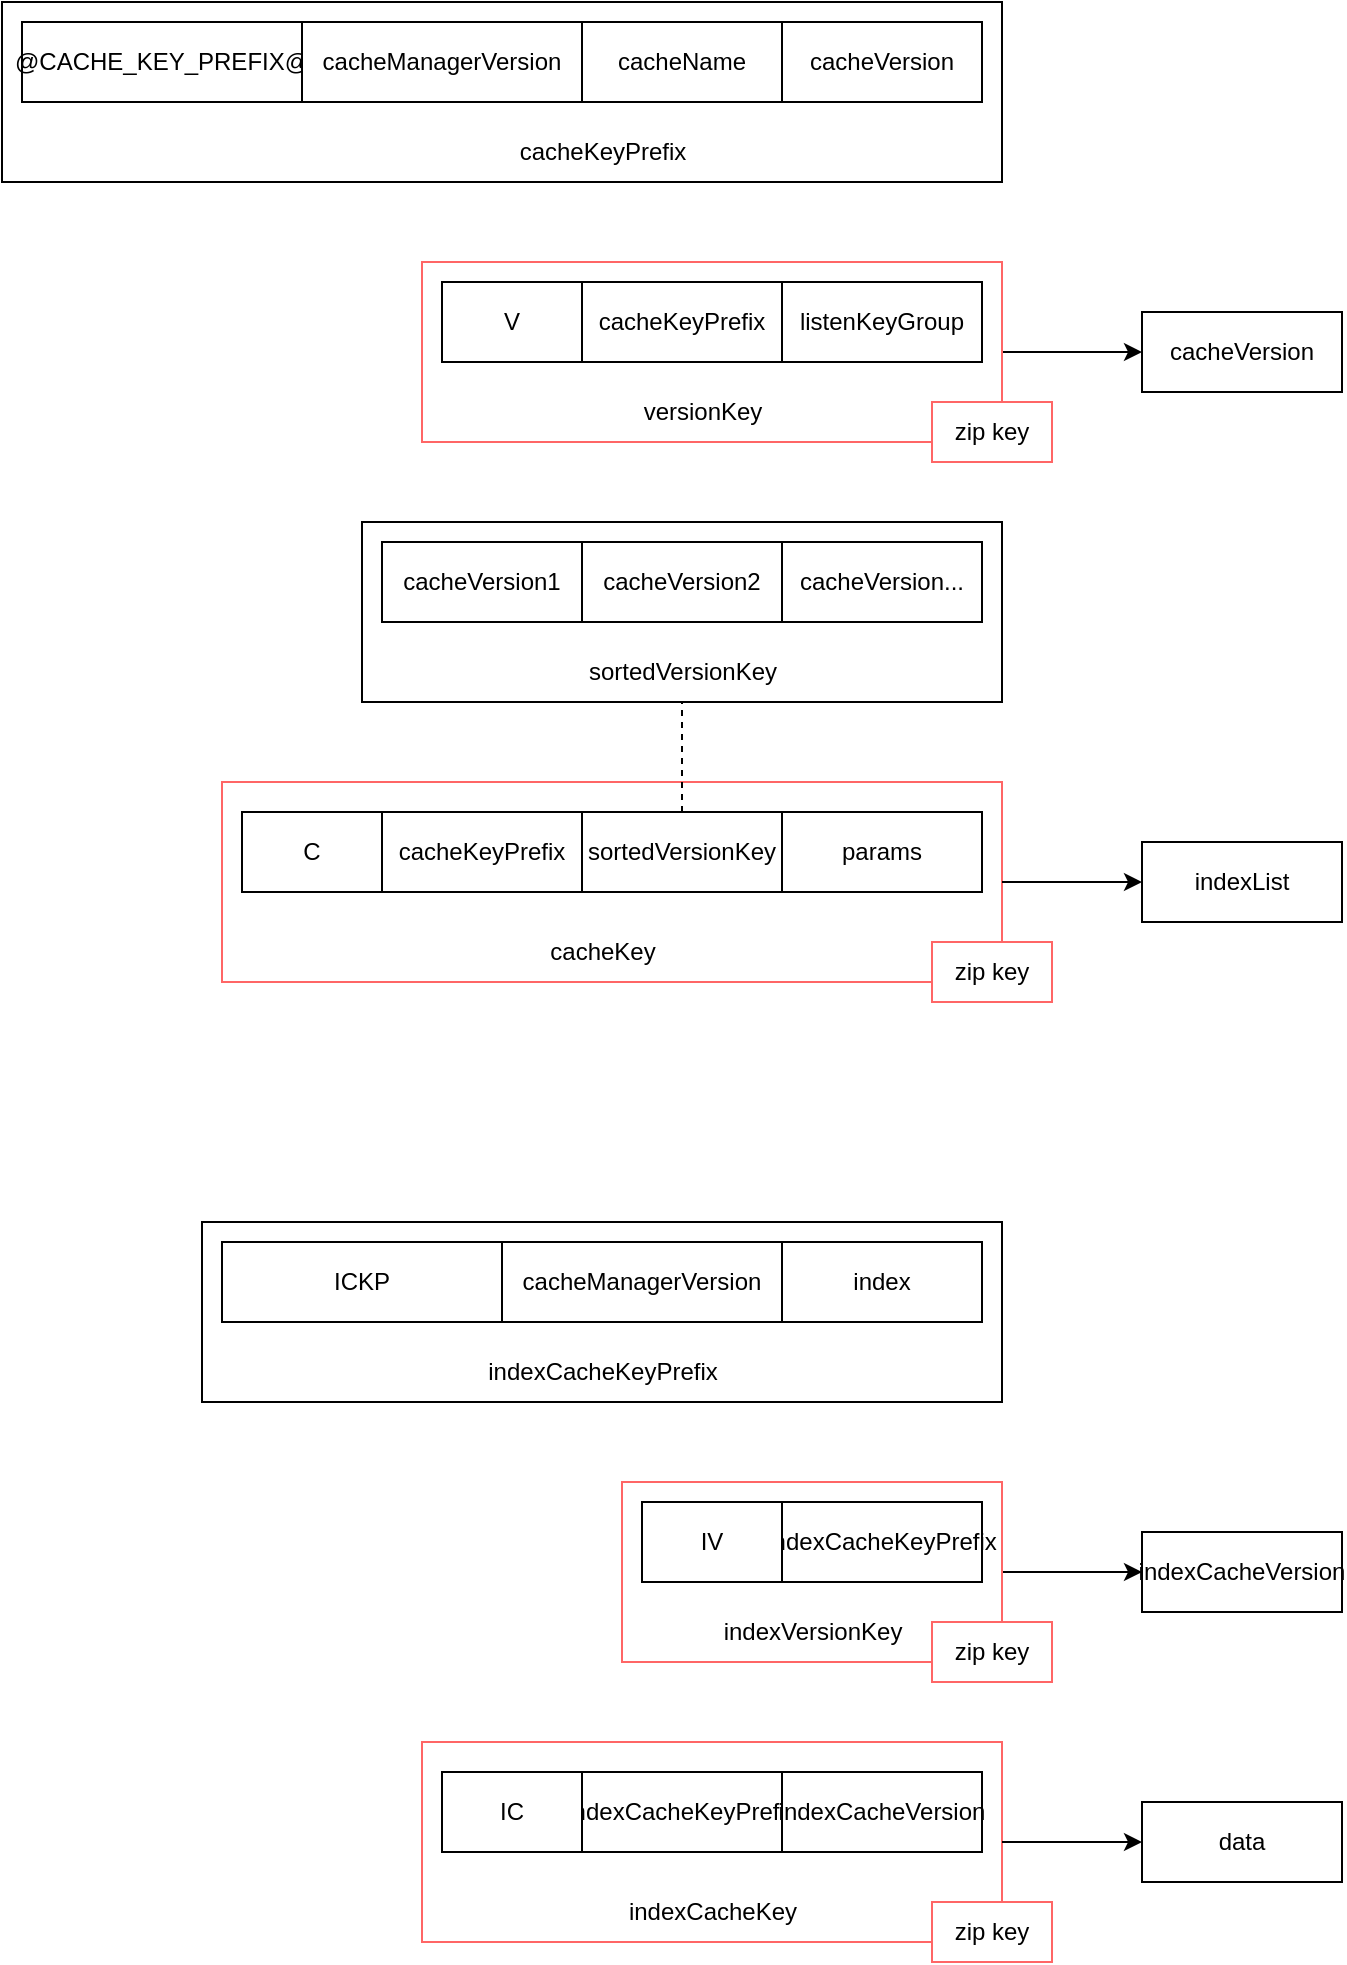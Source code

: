 <mxfile version="22.0.2" type="device">
  <diagram name="第 1 页" id="jEWoJytx6Yn7hMZs3sR2">
    <mxGraphModel dx="1195" dy="738" grid="1" gridSize="10" guides="1" tooltips="1" connect="1" arrows="1" fold="1" page="1" pageScale="1" pageWidth="827" pageHeight="1169" math="0" shadow="0">
      <root>
        <mxCell id="0" />
        <mxCell id="1" parent="0" />
        <mxCell id="unrNiSsaRN3BYjv2xBeG-31" value="" style="rounded=0;whiteSpace=wrap;html=1;strokeColor=#FF6666;" parent="1" vertex="1">
          <mxGeometry x="136" y="420" width="390" height="100" as="geometry" />
        </mxCell>
        <mxCell id="unrNiSsaRN3BYjv2xBeG-32" value="" style="rounded=0;whiteSpace=wrap;html=1;" parent="1" vertex="1">
          <mxGeometry x="206" y="290" width="320" height="90" as="geometry" />
        </mxCell>
        <mxCell id="unrNiSsaRN3BYjv2xBeG-33" style="edgeStyle=orthogonalEdgeStyle;rounded=0;orthogonalLoop=1;jettySize=auto;html=1;entryX=0;entryY=0.5;entryDx=0;entryDy=0;" parent="1" source="unrNiSsaRN3BYjv2xBeG-31" target="unrNiSsaRN3BYjv2xBeG-43" edge="1">
          <mxGeometry relative="1" as="geometry" />
        </mxCell>
        <mxCell id="unrNiSsaRN3BYjv2xBeG-34" style="edgeStyle=orthogonalEdgeStyle;rounded=0;orthogonalLoop=1;jettySize=auto;html=1;entryX=0;entryY=0.5;entryDx=0;entryDy=0;" parent="1" source="unrNiSsaRN3BYjv2xBeG-35" target="unrNiSsaRN3BYjv2xBeG-38" edge="1">
          <mxGeometry relative="1" as="geometry" />
        </mxCell>
        <mxCell id="unrNiSsaRN3BYjv2xBeG-35" value="" style="rounded=0;whiteSpace=wrap;html=1;strokeColor=#FF6666;" parent="1" vertex="1">
          <mxGeometry x="236" y="160" width="290" height="90" as="geometry" />
        </mxCell>
        <mxCell id="unrNiSsaRN3BYjv2xBeG-36" value="listenKeyGroup" style="rounded=0;whiteSpace=wrap;html=1;" parent="1" vertex="1">
          <mxGeometry x="416" y="170" width="100" height="40" as="geometry" />
        </mxCell>
        <mxCell id="unrNiSsaRN3BYjv2xBeG-37" value="versionKey" style="text;html=1;align=center;verticalAlign=middle;resizable=0;points=[];autosize=1;strokeColor=none;fillColor=none;" parent="1" vertex="1">
          <mxGeometry x="336" y="220" width="80" height="30" as="geometry" />
        </mxCell>
        <mxCell id="unrNiSsaRN3BYjv2xBeG-38" value="cacheVersion" style="rounded=0;whiteSpace=wrap;html=1;" parent="1" vertex="1">
          <mxGeometry x="596" y="185" width="100" height="40" as="geometry" />
        </mxCell>
        <mxCell id="unrNiSsaRN3BYjv2xBeG-39" value="cacheKeyPrefix" style="rounded=0;whiteSpace=wrap;html=1;" parent="1" vertex="1">
          <mxGeometry x="216" y="435" width="100" height="40" as="geometry" />
        </mxCell>
        <mxCell id="7moPd9JC-TV9zZr72YEY-1" style="edgeStyle=orthogonalEdgeStyle;rounded=0;orthogonalLoop=1;jettySize=auto;html=1;exitX=0.5;exitY=0;exitDx=0;exitDy=0;entryX=0.5;entryY=1;entryDx=0;entryDy=0;dashed=1;endArrow=none;endFill=0;" parent="1" source="unrNiSsaRN3BYjv2xBeG-40" target="unrNiSsaRN3BYjv2xBeG-32" edge="1">
          <mxGeometry relative="1" as="geometry" />
        </mxCell>
        <mxCell id="unrNiSsaRN3BYjv2xBeG-40" value="sortedVersionKey" style="rounded=0;whiteSpace=wrap;html=1;" parent="1" vertex="1">
          <mxGeometry x="316" y="435" width="100" height="40" as="geometry" />
        </mxCell>
        <mxCell id="unrNiSsaRN3BYjv2xBeG-41" value="cacheKey" style="text;html=1;align=center;verticalAlign=middle;resizable=0;points=[];autosize=1;strokeColor=none;fillColor=none;" parent="1" vertex="1">
          <mxGeometry x="286" y="490" width="80" height="30" as="geometry" />
        </mxCell>
        <mxCell id="unrNiSsaRN3BYjv2xBeG-42" value="params" style="rounded=0;whiteSpace=wrap;html=1;" parent="1" vertex="1">
          <mxGeometry x="416" y="435" width="100" height="40" as="geometry" />
        </mxCell>
        <mxCell id="unrNiSsaRN3BYjv2xBeG-43" value="indexList" style="rounded=0;whiteSpace=wrap;html=1;" parent="1" vertex="1">
          <mxGeometry x="596" y="450" width="100" height="40" as="geometry" />
        </mxCell>
        <mxCell id="unrNiSsaRN3BYjv2xBeG-44" value="" style="rounded=0;whiteSpace=wrap;html=1;" parent="1" vertex="1">
          <mxGeometry x="26" y="30" width="500" height="90" as="geometry" />
        </mxCell>
        <mxCell id="unrNiSsaRN3BYjv2xBeG-45" value="@CACHE_KEY_PREFIX@" style="rounded=0;whiteSpace=wrap;html=1;" parent="1" vertex="1">
          <mxGeometry x="36" y="40" width="140" height="40" as="geometry" />
        </mxCell>
        <mxCell id="unrNiSsaRN3BYjv2xBeG-46" value="cacheName" style="rounded=0;whiteSpace=wrap;html=1;" parent="1" vertex="1">
          <mxGeometry x="316" y="40" width="100" height="40" as="geometry" />
        </mxCell>
        <mxCell id="unrNiSsaRN3BYjv2xBeG-47" value="cacheKeyPrefix" style="text;html=1;align=center;verticalAlign=middle;resizable=0;points=[];autosize=1;strokeColor=none;fillColor=none;" parent="1" vertex="1">
          <mxGeometry x="271" y="90" width="110" height="30" as="geometry" />
        </mxCell>
        <mxCell id="unrNiSsaRN3BYjv2xBeG-48" value="cacheKeyPrefix" style="rounded=0;whiteSpace=wrap;html=1;" parent="1" vertex="1">
          <mxGeometry x="316" y="170" width="100" height="40" as="geometry" />
        </mxCell>
        <mxCell id="unrNiSsaRN3BYjv2xBeG-49" value="cacheVersion1" style="rounded=0;whiteSpace=wrap;html=1;" parent="1" vertex="1">
          <mxGeometry x="216" y="300" width="100" height="40" as="geometry" />
        </mxCell>
        <mxCell id="unrNiSsaRN3BYjv2xBeG-50" value="cacheVersion2" style="rounded=0;whiteSpace=wrap;html=1;" parent="1" vertex="1">
          <mxGeometry x="316" y="300" width="100" height="40" as="geometry" />
        </mxCell>
        <mxCell id="unrNiSsaRN3BYjv2xBeG-51" value="cacheVersion..." style="rounded=0;whiteSpace=wrap;html=1;" parent="1" vertex="1">
          <mxGeometry x="416" y="300" width="100" height="40" as="geometry" />
        </mxCell>
        <mxCell id="unrNiSsaRN3BYjv2xBeG-52" value="sortedVersionKey" style="text;html=1;align=center;verticalAlign=middle;resizable=0;points=[];autosize=1;strokeColor=none;fillColor=none;" parent="1" vertex="1">
          <mxGeometry x="306" y="350" width="120" height="30" as="geometry" />
        </mxCell>
        <mxCell id="unrNiSsaRN3BYjv2xBeG-53" value="V" style="rounded=0;whiteSpace=wrap;html=1;" parent="1" vertex="1">
          <mxGeometry x="246" y="170" width="70" height="40" as="geometry" />
        </mxCell>
        <mxCell id="unrNiSsaRN3BYjv2xBeG-54" value="C" style="rounded=0;whiteSpace=wrap;html=1;" parent="1" vertex="1">
          <mxGeometry x="146" y="435" width="70" height="40" as="geometry" />
        </mxCell>
        <mxCell id="unrNiSsaRN3BYjv2xBeG-55" value="zip key" style="rounded=0;whiteSpace=wrap;html=1;strokeColor=#FF6666;" parent="1" vertex="1">
          <mxGeometry x="491" y="230" width="60" height="30" as="geometry" />
        </mxCell>
        <mxCell id="unrNiSsaRN3BYjv2xBeG-56" value="zip key" style="rounded=0;whiteSpace=wrap;html=1;strokeColor=#FF6666;" parent="1" vertex="1">
          <mxGeometry x="491" y="500" width="60" height="30" as="geometry" />
        </mxCell>
        <mxCell id="unrNiSsaRN3BYjv2xBeG-59" value="cacheManagerVersion" style="rounded=0;whiteSpace=wrap;html=1;" parent="1" vertex="1">
          <mxGeometry x="176" y="40" width="140" height="40" as="geometry" />
        </mxCell>
        <mxCell id="unrNiSsaRN3BYjv2xBeG-60" value="" style="rounded=0;whiteSpace=wrap;html=1;" parent="1" vertex="1">
          <mxGeometry x="126" y="640" width="400" height="90" as="geometry" />
        </mxCell>
        <mxCell id="unrNiSsaRN3BYjv2xBeG-61" value="ICKP" style="rounded=0;whiteSpace=wrap;html=1;" parent="1" vertex="1">
          <mxGeometry x="136" y="650" width="140" height="40" as="geometry" />
        </mxCell>
        <mxCell id="unrNiSsaRN3BYjv2xBeG-62" value="index" style="rounded=0;whiteSpace=wrap;html=1;" parent="1" vertex="1">
          <mxGeometry x="416" y="650" width="100" height="40" as="geometry" />
        </mxCell>
        <mxCell id="unrNiSsaRN3BYjv2xBeG-63" value="indexCacheKeyPrefix" style="text;html=1;align=center;verticalAlign=middle;resizable=0;points=[];autosize=1;strokeColor=none;fillColor=none;" parent="1" vertex="1">
          <mxGeometry x="256" y="700" width="140" height="30" as="geometry" />
        </mxCell>
        <mxCell id="unrNiSsaRN3BYjv2xBeG-64" value="cacheManagerVersion" style="rounded=0;whiteSpace=wrap;html=1;" parent="1" vertex="1">
          <mxGeometry x="276" y="650" width="140" height="40" as="geometry" />
        </mxCell>
        <mxCell id="unrNiSsaRN3BYjv2xBeG-65" style="edgeStyle=orthogonalEdgeStyle;rounded=0;orthogonalLoop=1;jettySize=auto;html=1;entryX=0;entryY=0.5;entryDx=0;entryDy=0;" parent="1" source="unrNiSsaRN3BYjv2xBeG-66" target="unrNiSsaRN3BYjv2xBeG-69" edge="1">
          <mxGeometry relative="1" as="geometry" />
        </mxCell>
        <mxCell id="unrNiSsaRN3BYjv2xBeG-66" value="" style="rounded=0;whiteSpace=wrap;html=1;strokeColor=#FF6666;" parent="1" vertex="1">
          <mxGeometry x="336" y="770" width="190" height="90" as="geometry" />
        </mxCell>
        <mxCell id="unrNiSsaRN3BYjv2xBeG-68" value="indexVersionKey" style="text;html=1;align=center;verticalAlign=middle;resizable=0;points=[];autosize=1;strokeColor=none;fillColor=none;" parent="1" vertex="1">
          <mxGeometry x="376" y="830" width="110" height="30" as="geometry" />
        </mxCell>
        <mxCell id="unrNiSsaRN3BYjv2xBeG-69" value="indexCacheVersion" style="rounded=0;whiteSpace=wrap;html=1;" parent="1" vertex="1">
          <mxGeometry x="596" y="795" width="100" height="40" as="geometry" />
        </mxCell>
        <mxCell id="unrNiSsaRN3BYjv2xBeG-70" value="indexCacheKeyPrefix" style="rounded=0;whiteSpace=wrap;html=1;" parent="1" vertex="1">
          <mxGeometry x="416" y="780" width="100" height="40" as="geometry" />
        </mxCell>
        <mxCell id="unrNiSsaRN3BYjv2xBeG-71" value="IV" style="rounded=0;whiteSpace=wrap;html=1;" parent="1" vertex="1">
          <mxGeometry x="346" y="780" width="70" height="40" as="geometry" />
        </mxCell>
        <mxCell id="unrNiSsaRN3BYjv2xBeG-72" value="zip key" style="rounded=0;whiteSpace=wrap;html=1;strokeColor=#FF6666;" parent="1" vertex="1">
          <mxGeometry x="491" y="840" width="60" height="30" as="geometry" />
        </mxCell>
        <mxCell id="unrNiSsaRN3BYjv2xBeG-73" value="" style="rounded=0;whiteSpace=wrap;html=1;strokeColor=#FF6666;" parent="1" vertex="1">
          <mxGeometry x="236" y="900" width="290" height="100" as="geometry" />
        </mxCell>
        <mxCell id="unrNiSsaRN3BYjv2xBeG-74" style="edgeStyle=orthogonalEdgeStyle;rounded=0;orthogonalLoop=1;jettySize=auto;html=1;entryX=0;entryY=0.5;entryDx=0;entryDy=0;" parent="1" source="unrNiSsaRN3BYjv2xBeG-73" target="unrNiSsaRN3BYjv2xBeG-79" edge="1">
          <mxGeometry relative="1" as="geometry" />
        </mxCell>
        <mxCell id="unrNiSsaRN3BYjv2xBeG-75" value="indexCacheKeyPrefix" style="rounded=0;whiteSpace=wrap;html=1;" parent="1" vertex="1">
          <mxGeometry x="316" y="915" width="100" height="40" as="geometry" />
        </mxCell>
        <mxCell id="unrNiSsaRN3BYjv2xBeG-76" value="indexCacheVersion" style="rounded=0;whiteSpace=wrap;html=1;" parent="1" vertex="1">
          <mxGeometry x="416" y="915" width="100" height="40" as="geometry" />
        </mxCell>
        <mxCell id="unrNiSsaRN3BYjv2xBeG-77" value="indexCacheKey" style="text;html=1;align=center;verticalAlign=middle;resizable=0;points=[];autosize=1;strokeColor=none;fillColor=none;" parent="1" vertex="1">
          <mxGeometry x="326" y="970" width="110" height="30" as="geometry" />
        </mxCell>
        <mxCell id="unrNiSsaRN3BYjv2xBeG-79" value="data" style="rounded=0;whiteSpace=wrap;html=1;" parent="1" vertex="1">
          <mxGeometry x="596" y="930" width="100" height="40" as="geometry" />
        </mxCell>
        <mxCell id="unrNiSsaRN3BYjv2xBeG-80" value="IC" style="rounded=0;whiteSpace=wrap;html=1;" parent="1" vertex="1">
          <mxGeometry x="246" y="915" width="70" height="40" as="geometry" />
        </mxCell>
        <mxCell id="unrNiSsaRN3BYjv2xBeG-81" value="zip key" style="rounded=0;whiteSpace=wrap;html=1;strokeColor=#FF6666;" parent="1" vertex="1">
          <mxGeometry x="491" y="980" width="60" height="30" as="geometry" />
        </mxCell>
        <mxCell id="7moPd9JC-TV9zZr72YEY-2" value="cacheVersion" style="rounded=0;whiteSpace=wrap;html=1;" parent="1" vertex="1">
          <mxGeometry x="416" y="40" width="100" height="40" as="geometry" />
        </mxCell>
      </root>
    </mxGraphModel>
  </diagram>
</mxfile>
